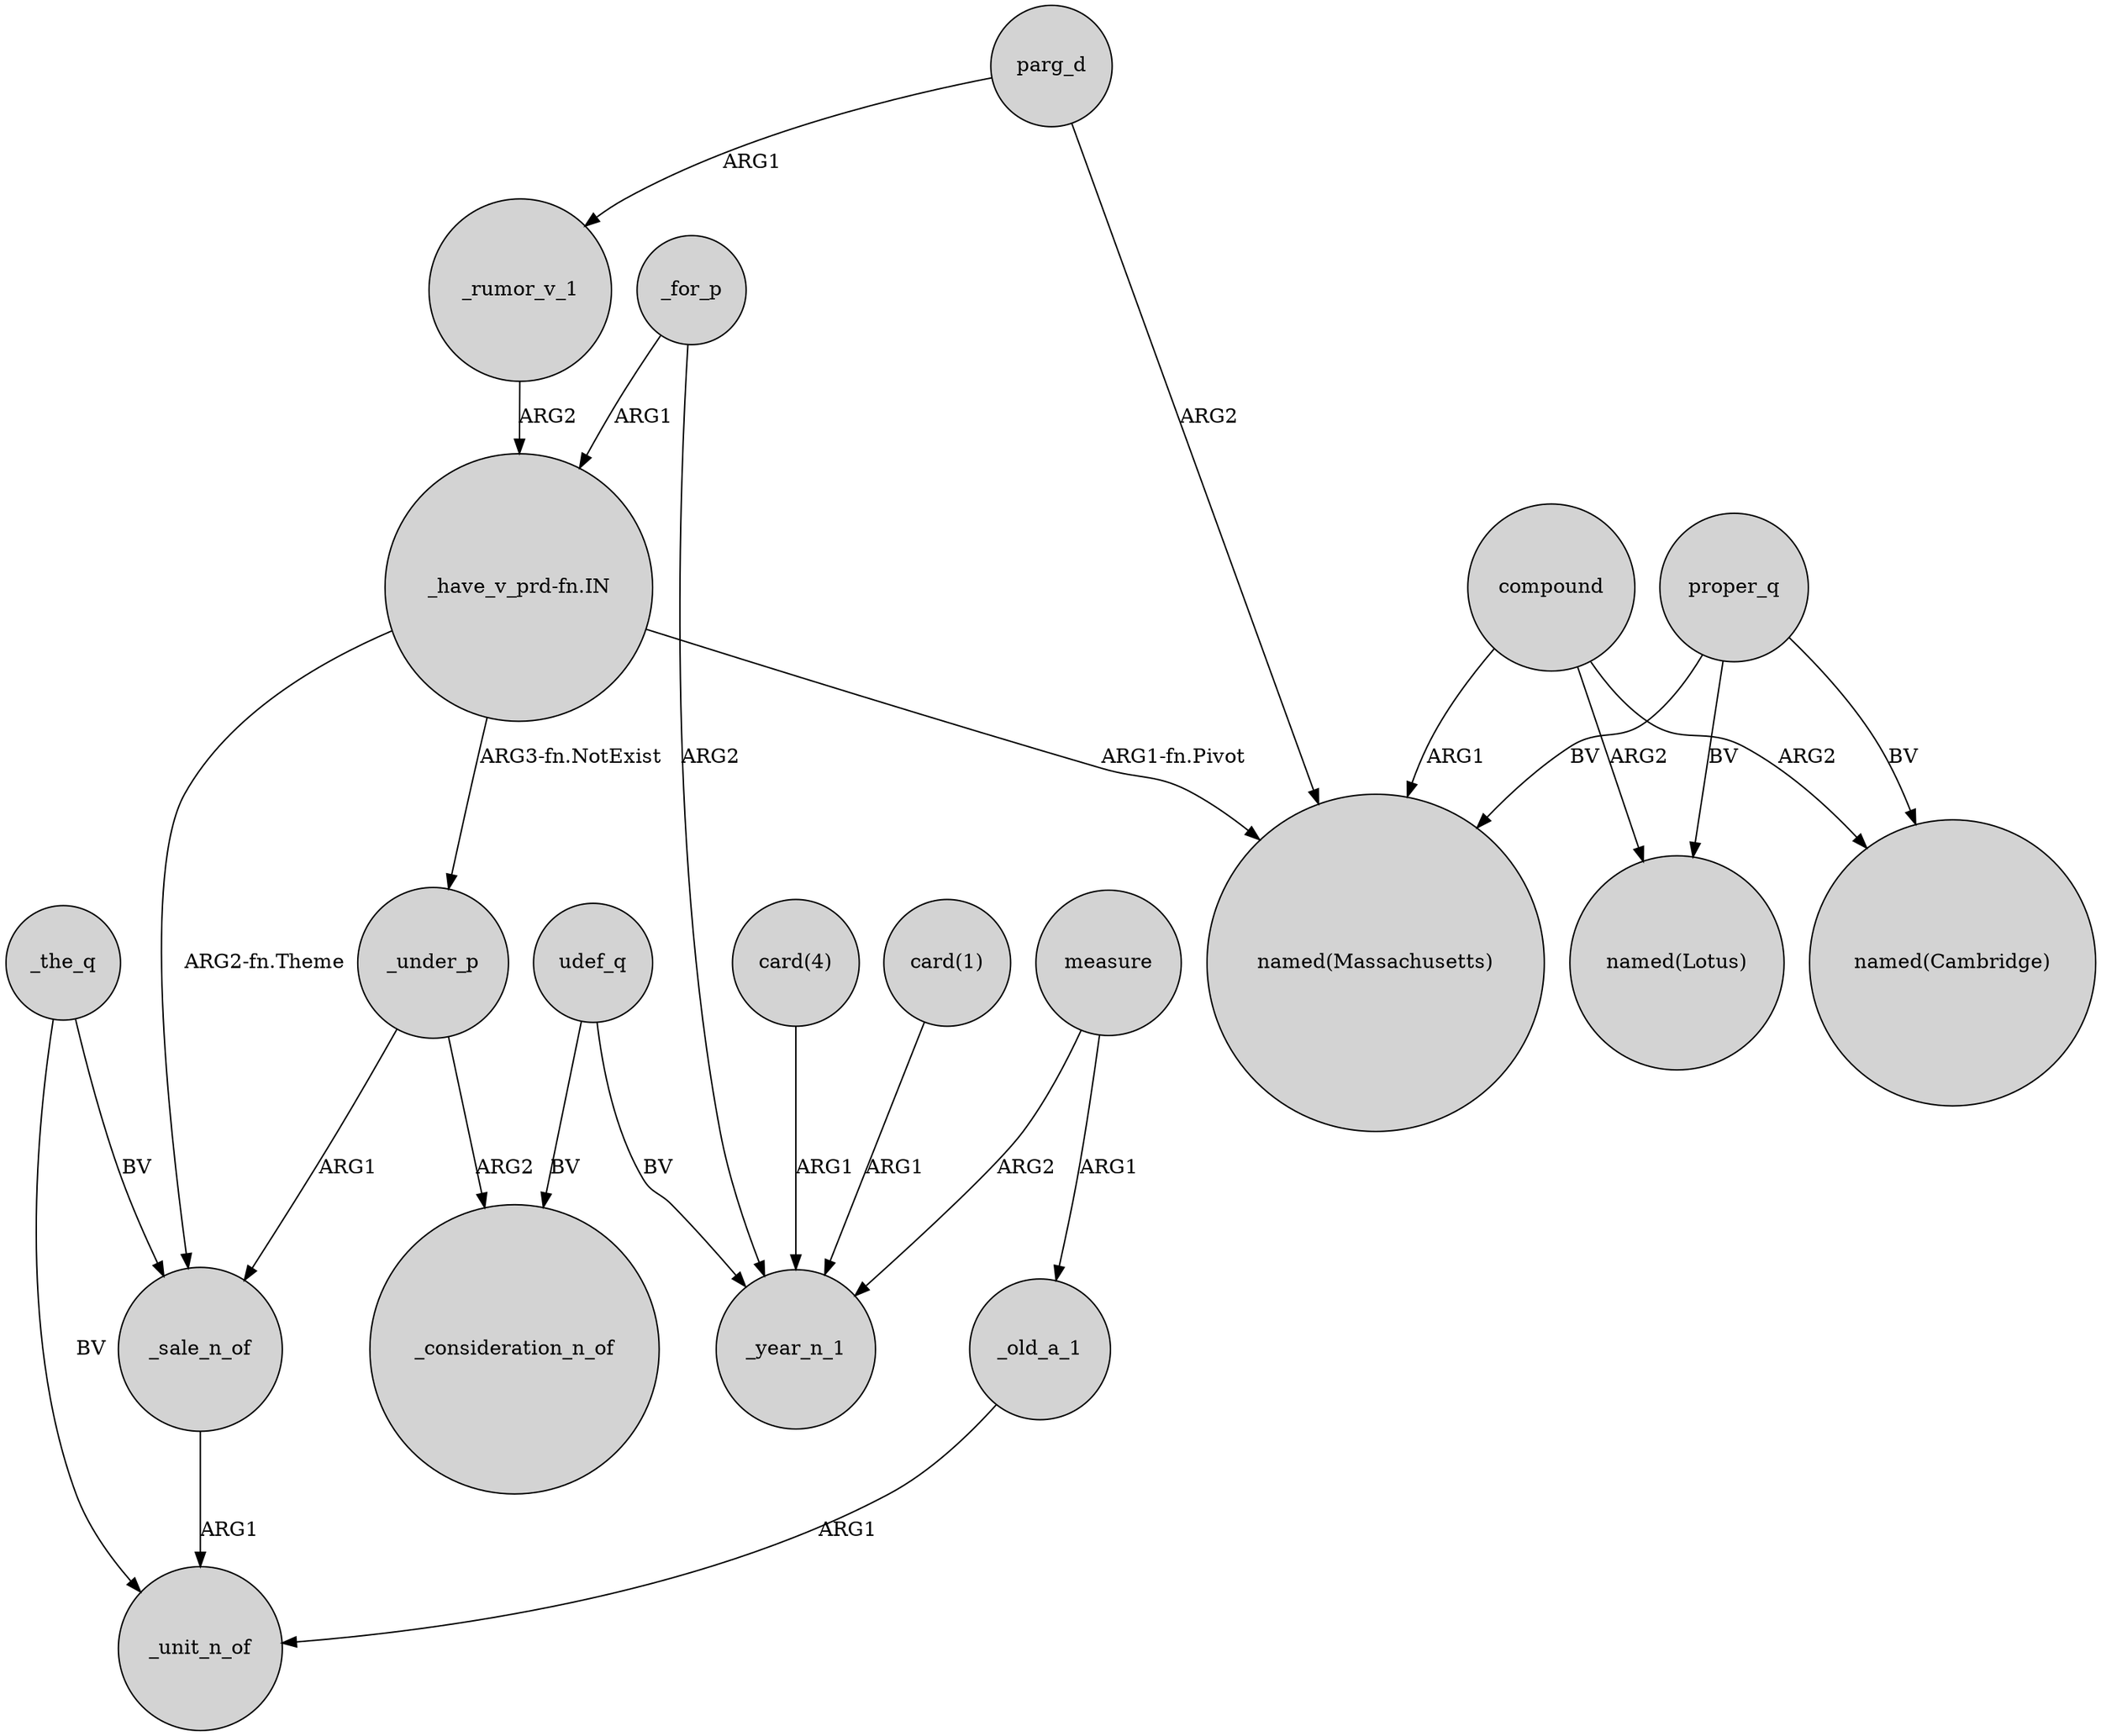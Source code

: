 digraph {
	node [shape=circle style=filled]
	udef_q -> _consideration_n_of [label=BV]
	parg_d -> _rumor_v_1 [label=ARG1]
	compound -> "named(Lotus)" [label=ARG2]
	_for_p -> _year_n_1 [label=ARG2]
	measure -> _year_n_1 [label=ARG2]
	_under_p -> _consideration_n_of [label=ARG2]
	"_have_v_prd-fn.IN" -> "named(Massachusetts)" [label="ARG1-fn.Pivot"]
	proper_q -> "named(Lotus)" [label=BV]
	_under_p -> _sale_n_of [label=ARG1]
	"card(4)" -> _year_n_1 [label=ARG1]
	_sale_n_of -> _unit_n_of [label=ARG1]
	_rumor_v_1 -> "_have_v_prd-fn.IN" [label=ARG2]
	measure -> _old_a_1 [label=ARG1]
	parg_d -> "named(Massachusetts)" [label=ARG2]
	_the_q -> _sale_n_of [label=BV]
	proper_q -> "named(Cambridge)" [label=BV]
	_old_a_1 -> _unit_n_of [label=ARG1]
	"_have_v_prd-fn.IN" -> _sale_n_of [label="ARG2-fn.Theme"]
	proper_q -> "named(Massachusetts)" [label=BV]
	_for_p -> "_have_v_prd-fn.IN" [label=ARG1]
	"card(1)" -> _year_n_1 [label=ARG1]
	udef_q -> _year_n_1 [label=BV]
	"_have_v_prd-fn.IN" -> _under_p [label="ARG3-fn.NotExist"]
	compound -> "named(Massachusetts)" [label=ARG1]
	_the_q -> _unit_n_of [label=BV]
	compound -> "named(Cambridge)" [label=ARG2]
}
